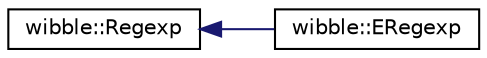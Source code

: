 digraph G
{
  edge [fontname="Helvetica",fontsize="10",labelfontname="Helvetica",labelfontsize="10"];
  node [fontname="Helvetica",fontsize="10",shape=record];
  rankdir="LR";
  Node1 [label="wibble::Regexp",height=0.2,width=0.4,color="black", fillcolor="white", style="filled",URL="$classwibble_1_1Regexp.html"];
  Node1 -> Node2 [dir="back",color="midnightblue",fontsize="10",style="solid",fontname="Helvetica"];
  Node2 [label="wibble::ERegexp",height=0.2,width=0.4,color="black", fillcolor="white", style="filled",URL="$classwibble_1_1ERegexp.html"];
}
